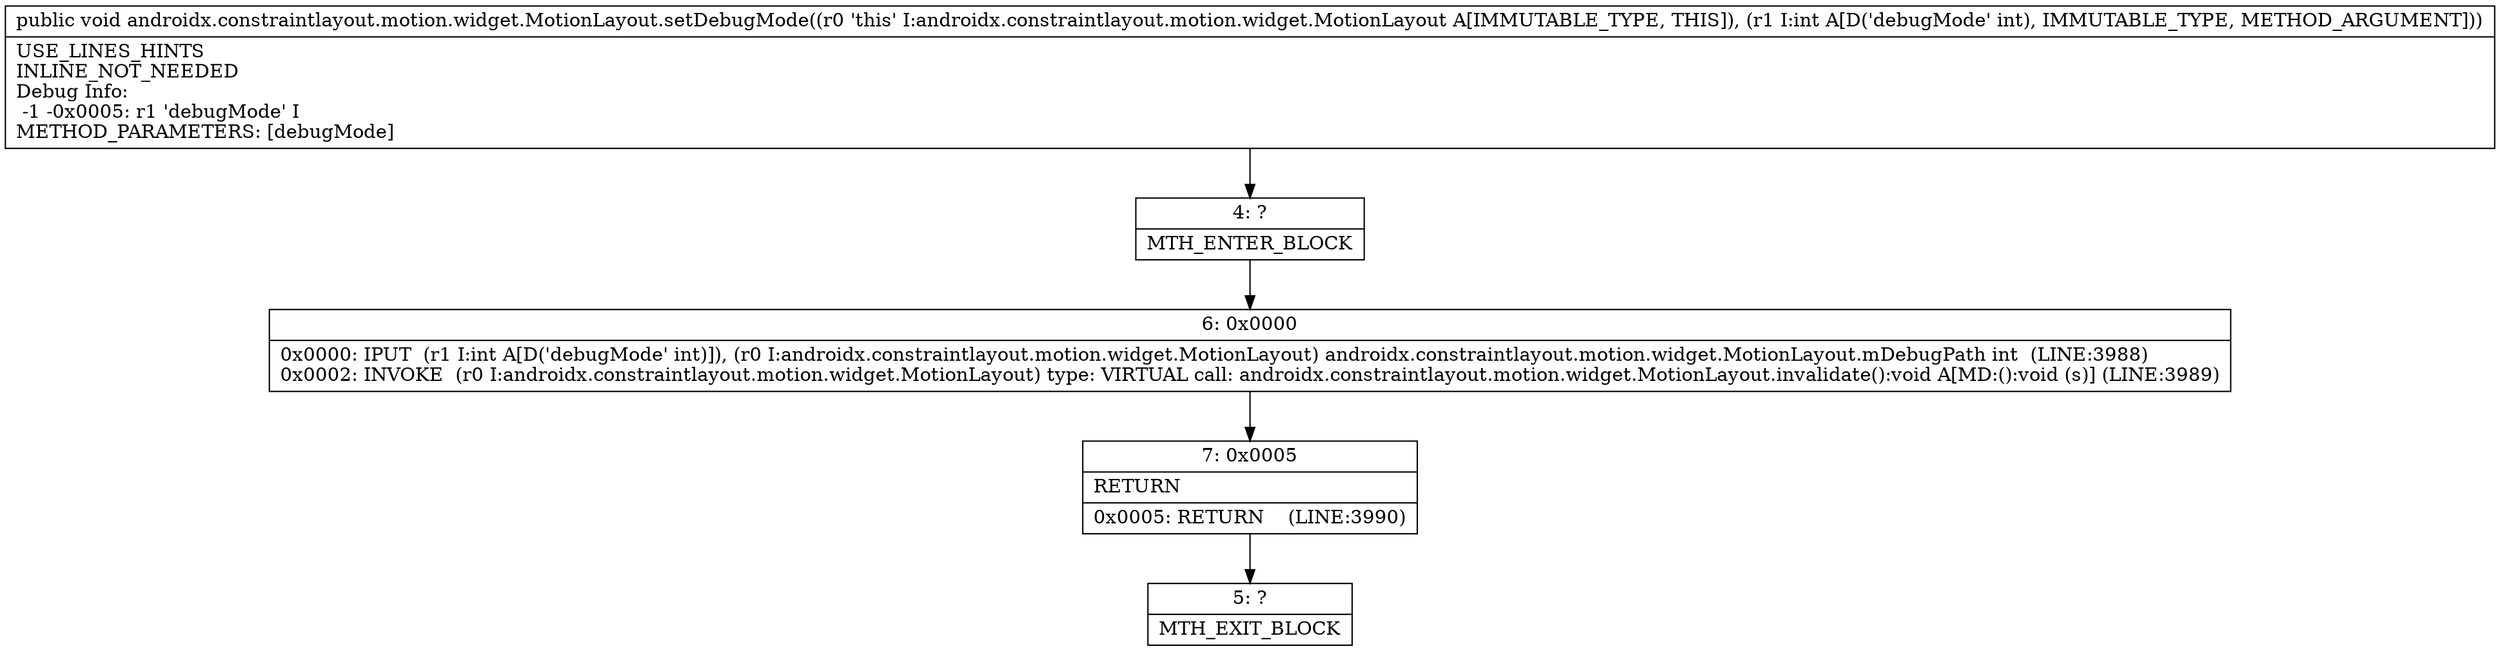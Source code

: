 digraph "CFG forandroidx.constraintlayout.motion.widget.MotionLayout.setDebugMode(I)V" {
Node_4 [shape=record,label="{4\:\ ?|MTH_ENTER_BLOCK\l}"];
Node_6 [shape=record,label="{6\:\ 0x0000|0x0000: IPUT  (r1 I:int A[D('debugMode' int)]), (r0 I:androidx.constraintlayout.motion.widget.MotionLayout) androidx.constraintlayout.motion.widget.MotionLayout.mDebugPath int  (LINE:3988)\l0x0002: INVOKE  (r0 I:androidx.constraintlayout.motion.widget.MotionLayout) type: VIRTUAL call: androidx.constraintlayout.motion.widget.MotionLayout.invalidate():void A[MD:():void (s)] (LINE:3989)\l}"];
Node_7 [shape=record,label="{7\:\ 0x0005|RETURN\l|0x0005: RETURN    (LINE:3990)\l}"];
Node_5 [shape=record,label="{5\:\ ?|MTH_EXIT_BLOCK\l}"];
MethodNode[shape=record,label="{public void androidx.constraintlayout.motion.widget.MotionLayout.setDebugMode((r0 'this' I:androidx.constraintlayout.motion.widget.MotionLayout A[IMMUTABLE_TYPE, THIS]), (r1 I:int A[D('debugMode' int), IMMUTABLE_TYPE, METHOD_ARGUMENT]))  | USE_LINES_HINTS\lINLINE_NOT_NEEDED\lDebug Info:\l  \-1 \-0x0005: r1 'debugMode' I\lMETHOD_PARAMETERS: [debugMode]\l}"];
MethodNode -> Node_4;Node_4 -> Node_6;
Node_6 -> Node_7;
Node_7 -> Node_5;
}

